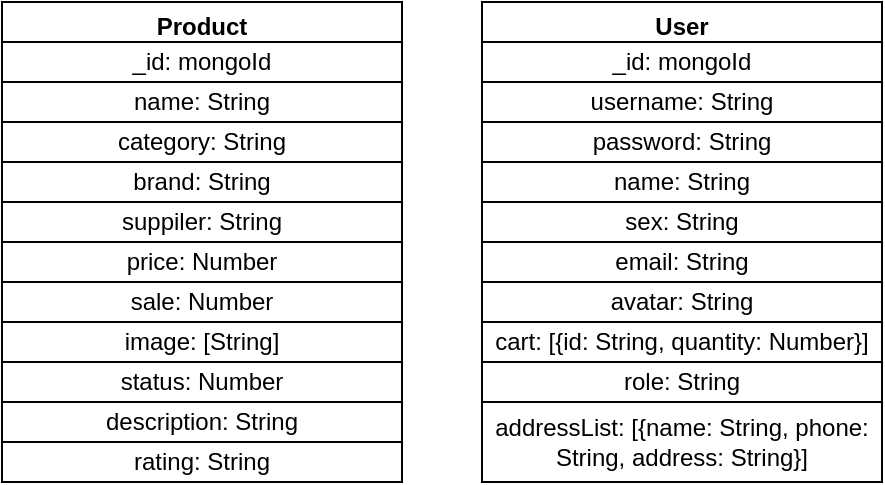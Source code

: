 <mxfile>
    <diagram id="C5RBs43oDa-KdzZeNtuy" name="Page-1">
        <mxGraphModel dx="555" dy="470" grid="1" gridSize="10" guides="1" tooltips="1" connect="1" arrows="1" fold="1" page="1" pageScale="1" pageWidth="827" pageHeight="1169" math="0" shadow="0">
            <root>
                <mxCell id="WIyWlLk6GJQsqaUBKTNV-0"/>
                <mxCell id="WIyWlLk6GJQsqaUBKTNV-1" parent="WIyWlLk6GJQsqaUBKTNV-0"/>
                <mxCell id="1VbI2Q93VdKA1HEl67s4-2" value="Product" style="swimlane;" parent="WIyWlLk6GJQsqaUBKTNV-1" vertex="1">
                    <mxGeometry x="180" y="130" width="200" height="240" as="geometry">
                        <mxRectangle x="290" y="210" width="130" height="23" as="alternateBounds"/>
                    </mxGeometry>
                </mxCell>
                <mxCell id="1VbI2Q93VdKA1HEl67s4-4" value="_id: mongoId" style="whiteSpace=wrap;html=1;rounded=0;shadow=0;sketch=0;glass=0;align=center;" parent="1VbI2Q93VdKA1HEl67s4-2" vertex="1">
                    <mxGeometry y="20" width="200" height="20" as="geometry"/>
                </mxCell>
                <mxCell id="1VbI2Q93VdKA1HEl67s4-5" value="name: String" style="whiteSpace=wrap;html=1;rounded=0;shadow=0;sketch=0;glass=0;align=center;" parent="1VbI2Q93VdKA1HEl67s4-2" vertex="1">
                    <mxGeometry y="40" width="200" height="20" as="geometry"/>
                </mxCell>
                <mxCell id="1VbI2Q93VdKA1HEl67s4-6" value="category: String" style="whiteSpace=wrap;html=1;rounded=0;shadow=0;sketch=0;glass=0;align=center;" parent="1VbI2Q93VdKA1HEl67s4-2" vertex="1">
                    <mxGeometry y="60" width="200" height="20" as="geometry"/>
                </mxCell>
                <mxCell id="1VbI2Q93VdKA1HEl67s4-7" value="brand: String" style="whiteSpace=wrap;html=1;rounded=0;shadow=0;sketch=0;glass=0;align=center;" parent="1VbI2Q93VdKA1HEl67s4-2" vertex="1">
                    <mxGeometry y="80" width="200" height="20" as="geometry"/>
                </mxCell>
                <mxCell id="1VbI2Q93VdKA1HEl67s4-8" value="price: Number" style="whiteSpace=wrap;html=1;rounded=0;shadow=0;sketch=0;glass=0;align=center;" parent="1VbI2Q93VdKA1HEl67s4-2" vertex="1">
                    <mxGeometry y="120" width="200" height="20" as="geometry"/>
                </mxCell>
                <mxCell id="1VbI2Q93VdKA1HEl67s4-9" value="sale: Number" style="whiteSpace=wrap;html=1;rounded=0;shadow=0;sketch=0;glass=0;align=center;" parent="1VbI2Q93VdKA1HEl67s4-2" vertex="1">
                    <mxGeometry y="140" width="200" height="20" as="geometry"/>
                </mxCell>
                <mxCell id="1VbI2Q93VdKA1HEl67s4-10" value="image: [String]" style="whiteSpace=wrap;html=1;rounded=0;shadow=0;sketch=0;glass=0;align=center;" parent="1VbI2Q93VdKA1HEl67s4-2" vertex="1">
                    <mxGeometry y="160" width="200" height="20" as="geometry"/>
                </mxCell>
                <mxCell id="1VbI2Q93VdKA1HEl67s4-11" value="status: Number" style="whiteSpace=wrap;html=1;rounded=0;shadow=0;sketch=0;glass=0;align=center;" parent="1VbI2Q93VdKA1HEl67s4-2" vertex="1">
                    <mxGeometry y="180" width="200" height="20" as="geometry"/>
                </mxCell>
                <mxCell id="1VbI2Q93VdKA1HEl67s4-12" value="description: String" style="whiteSpace=wrap;html=1;rounded=0;shadow=0;sketch=0;glass=0;align=center;" parent="1VbI2Q93VdKA1HEl67s4-2" vertex="1">
                    <mxGeometry y="200" width="200" height="20" as="geometry"/>
                </mxCell>
                <mxCell id="1VbI2Q93VdKA1HEl67s4-13" value="rating: String" style="whiteSpace=wrap;html=1;rounded=0;shadow=0;sketch=0;glass=0;align=center;" parent="1VbI2Q93VdKA1HEl67s4-2" vertex="1">
                    <mxGeometry y="220" width="200" height="20" as="geometry"/>
                </mxCell>
                <mxCell id="3" value="suppiler: String" style="whiteSpace=wrap;html=1;rounded=0;shadow=0;sketch=0;glass=0;align=center;" vertex="1" parent="1VbI2Q93VdKA1HEl67s4-2">
                    <mxGeometry y="100" width="200" height="20" as="geometry"/>
                </mxCell>
                <mxCell id="1VbI2Q93VdKA1HEl67s4-15" value="User" style="swimlane;" parent="WIyWlLk6GJQsqaUBKTNV-1" vertex="1">
                    <mxGeometry x="420" y="130" width="200" height="240" as="geometry">
                        <mxRectangle x="290" y="210" width="130" height="23" as="alternateBounds"/>
                    </mxGeometry>
                </mxCell>
                <mxCell id="1VbI2Q93VdKA1HEl67s4-16" value="_id: mongoId" style="whiteSpace=wrap;html=1;rounded=0;shadow=0;sketch=0;glass=0;align=center;" parent="1VbI2Q93VdKA1HEl67s4-15" vertex="1">
                    <mxGeometry y="20" width="200" height="20" as="geometry"/>
                </mxCell>
                <mxCell id="1VbI2Q93VdKA1HEl67s4-17" value="username: String" style="whiteSpace=wrap;html=1;rounded=0;shadow=0;sketch=0;glass=0;align=center;" parent="1VbI2Q93VdKA1HEl67s4-15" vertex="1">
                    <mxGeometry y="40" width="200" height="20" as="geometry"/>
                </mxCell>
                <mxCell id="1VbI2Q93VdKA1HEl67s4-18" value="password: String" style="whiteSpace=wrap;html=1;rounded=0;shadow=0;sketch=0;glass=0;align=center;" parent="1VbI2Q93VdKA1HEl67s4-15" vertex="1">
                    <mxGeometry y="60" width="200" height="20" as="geometry"/>
                </mxCell>
                <mxCell id="1VbI2Q93VdKA1HEl67s4-19" value="email: String" style="whiteSpace=wrap;html=1;rounded=0;shadow=0;sketch=0;glass=0;align=center;" parent="1VbI2Q93VdKA1HEl67s4-15" vertex="1">
                    <mxGeometry y="120" width="200" height="20" as="geometry"/>
                </mxCell>
                <mxCell id="1VbI2Q93VdKA1HEl67s4-20" value="avatar: String" style="whiteSpace=wrap;html=1;rounded=0;shadow=0;sketch=0;glass=0;align=center;" parent="1VbI2Q93VdKA1HEl67s4-15" vertex="1">
                    <mxGeometry y="140" width="200" height="20" as="geometry"/>
                </mxCell>
                <mxCell id="1VbI2Q93VdKA1HEl67s4-21" value="cart: [{id: String, quantity: Number}]" style="whiteSpace=wrap;html=1;rounded=0;shadow=0;sketch=0;glass=0;align=center;" parent="1VbI2Q93VdKA1HEl67s4-15" vertex="1">
                    <mxGeometry y="160" width="200" height="20" as="geometry"/>
                </mxCell>
                <mxCell id="1VbI2Q93VdKA1HEl67s4-22" value="role: String" style="whiteSpace=wrap;html=1;rounded=0;shadow=0;sketch=0;glass=0;align=center;" parent="1VbI2Q93VdKA1HEl67s4-15" vertex="1">
                    <mxGeometry y="180" width="200" height="20" as="geometry"/>
                </mxCell>
                <mxCell id="1" value="addressList: [{name: String, phone: String, address: String}]" style="whiteSpace=wrap;html=1;rounded=0;shadow=0;sketch=0;glass=0;align=center;" vertex="1" parent="1VbI2Q93VdKA1HEl67s4-15">
                    <mxGeometry y="200" width="200" height="40" as="geometry"/>
                </mxCell>
                <mxCell id="4" value="name: String" style="whiteSpace=wrap;html=1;rounded=0;shadow=0;sketch=0;glass=0;align=center;" vertex="1" parent="1VbI2Q93VdKA1HEl67s4-15">
                    <mxGeometry y="80" width="200" height="20" as="geometry"/>
                </mxCell>
                <mxCell id="5" value="sex: String" style="whiteSpace=wrap;html=1;rounded=0;shadow=0;sketch=0;glass=0;align=center;" vertex="1" parent="1VbI2Q93VdKA1HEl67s4-15">
                    <mxGeometry y="100" width="200" height="20" as="geometry"/>
                </mxCell>
            </root>
        </mxGraphModel>
    </diagram>
</mxfile>